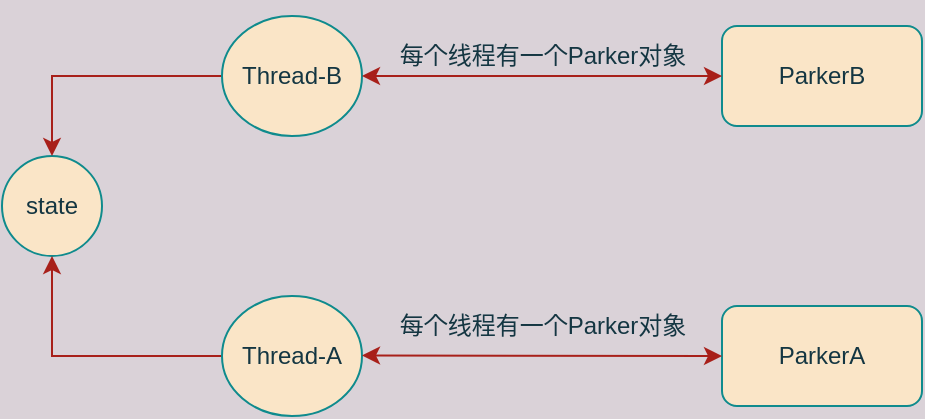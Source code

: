 <mxfile version="20.0.1" type="github">
  <diagram id="P-47UoDdpTerhi101_8G" name="第 1 页">
    <mxGraphModel dx="838" dy="451" grid="1" gridSize="10" guides="1" tooltips="1" connect="1" arrows="1" fold="1" page="1" pageScale="1" pageWidth="1200" pageHeight="1920" background="#DAD2D8" math="0" shadow="0">
      <root>
        <mxCell id="0" />
        <mxCell id="1" parent="0" />
        <mxCell id="sd8wEYihQrjPNowE8Ea8-1" value="state" style="ellipse;whiteSpace=wrap;html=1;aspect=fixed;fillColor=#FAE5C7;strokeColor=#0F8B8D;fontColor=#143642;" vertex="1" parent="1">
          <mxGeometry x="70" y="830" width="50" height="50" as="geometry" />
        </mxCell>
        <mxCell id="sd8wEYihQrjPNowE8Ea8-14" style="edgeStyle=orthogonalEdgeStyle;rounded=0;orthogonalLoop=1;jettySize=auto;html=1;exitX=0.5;exitY=0;exitDx=0;exitDy=0;entryX=0.5;entryY=1;entryDx=0;entryDy=0;labelBackgroundColor=#DAD2D8;strokeColor=#A8201A;fontColor=#143642;" edge="1" parent="1" source="sd8wEYihQrjPNowE8Ea8-2" target="sd8wEYihQrjPNowE8Ea8-1">
          <mxGeometry relative="1" as="geometry">
            <Array as="points">
              <mxPoint x="215" y="930" />
              <mxPoint x="95" y="930" />
            </Array>
          </mxGeometry>
        </mxCell>
        <mxCell id="sd8wEYihQrjPNowE8Ea8-2" value="Thread-A" style="ellipse;whiteSpace=wrap;html=1;fillColor=#FAE5C7;strokeColor=#0F8B8D;fontColor=#143642;" vertex="1" parent="1">
          <mxGeometry x="180" y="900" width="70" height="60" as="geometry" />
        </mxCell>
        <mxCell id="sd8wEYihQrjPNowE8Ea8-12" style="edgeStyle=orthogonalEdgeStyle;rounded=0;orthogonalLoop=1;jettySize=auto;html=1;exitX=0.5;exitY=0;exitDx=0;exitDy=0;entryX=0.5;entryY=0;entryDx=0;entryDy=0;labelBackgroundColor=#DAD2D8;strokeColor=#A8201A;fontColor=#143642;" edge="1" parent="1" source="sd8wEYihQrjPNowE8Ea8-3" target="sd8wEYihQrjPNowE8Ea8-1">
          <mxGeometry relative="1" as="geometry">
            <Array as="points">
              <mxPoint x="215" y="790" />
              <mxPoint x="95" y="790" />
            </Array>
          </mxGeometry>
        </mxCell>
        <mxCell id="sd8wEYihQrjPNowE8Ea8-3" value="Thread-B" style="ellipse;whiteSpace=wrap;html=1;fillColor=#FAE5C7;strokeColor=#0F8B8D;fontColor=#143642;" vertex="1" parent="1">
          <mxGeometry x="180" y="760" width="70" height="60" as="geometry" />
        </mxCell>
        <mxCell id="sd8wEYihQrjPNowE8Ea8-15" value="ParkerA" style="rounded=1;whiteSpace=wrap;html=1;sketch=0;fontColor=#143642;strokeColor=#0F8B8D;fillColor=#FAE5C7;" vertex="1" parent="1">
          <mxGeometry x="430" y="905" width="100" height="50" as="geometry" />
        </mxCell>
        <mxCell id="sd8wEYihQrjPNowE8Ea8-16" value="ParkerB" style="rounded=1;whiteSpace=wrap;html=1;sketch=0;fontColor=#143642;strokeColor=#0F8B8D;fillColor=#FAE5C7;" vertex="1" parent="1">
          <mxGeometry x="430" y="765" width="100" height="50" as="geometry" />
        </mxCell>
        <mxCell id="sd8wEYihQrjPNowE8Ea8-23" value="" style="endArrow=classic;startArrow=classic;html=1;rounded=1;sketch=0;fontColor=#143642;strokeColor=#A8201A;fillColor=#FAE5C7;curved=0;entryX=0;entryY=0.5;entryDx=0;entryDy=0;" edge="1" parent="1" target="sd8wEYihQrjPNowE8Ea8-16">
          <mxGeometry width="50" height="50" relative="1" as="geometry">
            <mxPoint x="250" y="790" as="sourcePoint" />
            <mxPoint x="300" y="740" as="targetPoint" />
          </mxGeometry>
        </mxCell>
        <mxCell id="sd8wEYihQrjPNowE8Ea8-24" value="" style="endArrow=classic;startArrow=classic;html=1;rounded=1;sketch=0;fontColor=#143642;strokeColor=#A8201A;fillColor=#FAE5C7;curved=0;entryX=0;entryY=0.5;entryDx=0;entryDy=0;" edge="1" parent="1" target="sd8wEYihQrjPNowE8Ea8-15">
          <mxGeometry width="50" height="50" relative="1" as="geometry">
            <mxPoint x="250" y="929.73" as="sourcePoint" />
            <mxPoint x="350" y="929.73" as="targetPoint" />
          </mxGeometry>
        </mxCell>
        <mxCell id="sd8wEYihQrjPNowE8Ea8-26" value="每个线程有一个Parker对象" style="text;html=1;align=center;verticalAlign=middle;resizable=0;points=[];autosize=1;strokeColor=none;fillColor=none;fontColor=#143642;" vertex="1" parent="1">
          <mxGeometry x="260" y="770" width="160" height="20" as="geometry" />
        </mxCell>
        <mxCell id="sd8wEYihQrjPNowE8Ea8-27" value="每个线程有一个Parker对象" style="text;html=1;align=center;verticalAlign=middle;resizable=0;points=[];autosize=1;strokeColor=none;fillColor=none;fontColor=#143642;" vertex="1" parent="1">
          <mxGeometry x="260" y="905" width="160" height="20" as="geometry" />
        </mxCell>
      </root>
    </mxGraphModel>
  </diagram>
</mxfile>
